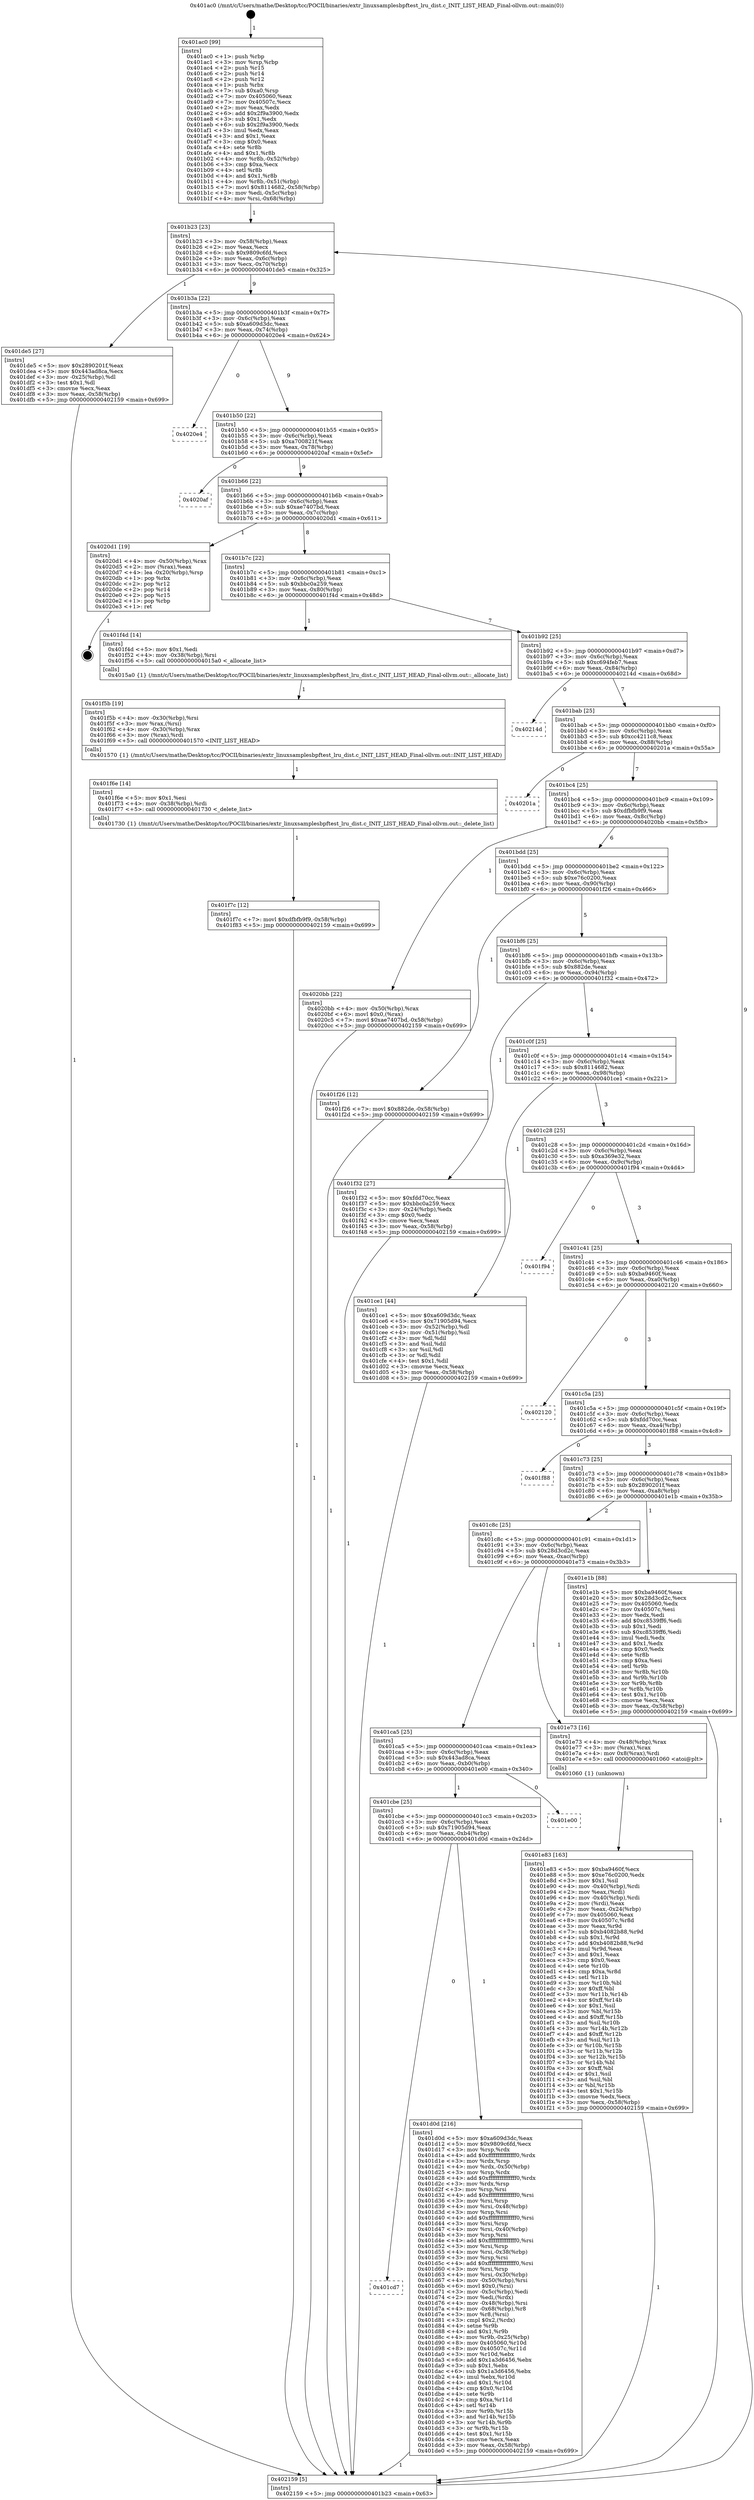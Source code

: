 digraph "0x401ac0" {
  label = "0x401ac0 (/mnt/c/Users/mathe/Desktop/tcc/POCII/binaries/extr_linuxsamplesbpftest_lru_dist.c_INIT_LIST_HEAD_Final-ollvm.out::main(0))"
  labelloc = "t"
  node[shape=record]

  Entry [label="",width=0.3,height=0.3,shape=circle,fillcolor=black,style=filled]
  "0x401b23" [label="{
     0x401b23 [23]\l
     | [instrs]\l
     &nbsp;&nbsp;0x401b23 \<+3\>: mov -0x58(%rbp),%eax\l
     &nbsp;&nbsp;0x401b26 \<+2\>: mov %eax,%ecx\l
     &nbsp;&nbsp;0x401b28 \<+6\>: sub $0x9809c6fd,%ecx\l
     &nbsp;&nbsp;0x401b2e \<+3\>: mov %eax,-0x6c(%rbp)\l
     &nbsp;&nbsp;0x401b31 \<+3\>: mov %ecx,-0x70(%rbp)\l
     &nbsp;&nbsp;0x401b34 \<+6\>: je 0000000000401de5 \<main+0x325\>\l
  }"]
  "0x401de5" [label="{
     0x401de5 [27]\l
     | [instrs]\l
     &nbsp;&nbsp;0x401de5 \<+5\>: mov $0x2890201f,%eax\l
     &nbsp;&nbsp;0x401dea \<+5\>: mov $0x443ad8ca,%ecx\l
     &nbsp;&nbsp;0x401def \<+3\>: mov -0x25(%rbp),%dl\l
     &nbsp;&nbsp;0x401df2 \<+3\>: test $0x1,%dl\l
     &nbsp;&nbsp;0x401df5 \<+3\>: cmovne %ecx,%eax\l
     &nbsp;&nbsp;0x401df8 \<+3\>: mov %eax,-0x58(%rbp)\l
     &nbsp;&nbsp;0x401dfb \<+5\>: jmp 0000000000402159 \<main+0x699\>\l
  }"]
  "0x401b3a" [label="{
     0x401b3a [22]\l
     | [instrs]\l
     &nbsp;&nbsp;0x401b3a \<+5\>: jmp 0000000000401b3f \<main+0x7f\>\l
     &nbsp;&nbsp;0x401b3f \<+3\>: mov -0x6c(%rbp),%eax\l
     &nbsp;&nbsp;0x401b42 \<+5\>: sub $0xa609d3dc,%eax\l
     &nbsp;&nbsp;0x401b47 \<+3\>: mov %eax,-0x74(%rbp)\l
     &nbsp;&nbsp;0x401b4a \<+6\>: je 00000000004020e4 \<main+0x624\>\l
  }"]
  Exit [label="",width=0.3,height=0.3,shape=circle,fillcolor=black,style=filled,peripheries=2]
  "0x4020e4" [label="{
     0x4020e4\l
  }", style=dashed]
  "0x401b50" [label="{
     0x401b50 [22]\l
     | [instrs]\l
     &nbsp;&nbsp;0x401b50 \<+5\>: jmp 0000000000401b55 \<main+0x95\>\l
     &nbsp;&nbsp;0x401b55 \<+3\>: mov -0x6c(%rbp),%eax\l
     &nbsp;&nbsp;0x401b58 \<+5\>: sub $0xa700821f,%eax\l
     &nbsp;&nbsp;0x401b5d \<+3\>: mov %eax,-0x78(%rbp)\l
     &nbsp;&nbsp;0x401b60 \<+6\>: je 00000000004020af \<main+0x5ef\>\l
  }"]
  "0x401f7c" [label="{
     0x401f7c [12]\l
     | [instrs]\l
     &nbsp;&nbsp;0x401f7c \<+7\>: movl $0xdfbfb9f9,-0x58(%rbp)\l
     &nbsp;&nbsp;0x401f83 \<+5\>: jmp 0000000000402159 \<main+0x699\>\l
  }"]
  "0x4020af" [label="{
     0x4020af\l
  }", style=dashed]
  "0x401b66" [label="{
     0x401b66 [22]\l
     | [instrs]\l
     &nbsp;&nbsp;0x401b66 \<+5\>: jmp 0000000000401b6b \<main+0xab\>\l
     &nbsp;&nbsp;0x401b6b \<+3\>: mov -0x6c(%rbp),%eax\l
     &nbsp;&nbsp;0x401b6e \<+5\>: sub $0xae7407bd,%eax\l
     &nbsp;&nbsp;0x401b73 \<+3\>: mov %eax,-0x7c(%rbp)\l
     &nbsp;&nbsp;0x401b76 \<+6\>: je 00000000004020d1 \<main+0x611\>\l
  }"]
  "0x401f6e" [label="{
     0x401f6e [14]\l
     | [instrs]\l
     &nbsp;&nbsp;0x401f6e \<+5\>: mov $0x1,%esi\l
     &nbsp;&nbsp;0x401f73 \<+4\>: mov -0x38(%rbp),%rdi\l
     &nbsp;&nbsp;0x401f77 \<+5\>: call 0000000000401730 \<_delete_list\>\l
     | [calls]\l
     &nbsp;&nbsp;0x401730 \{1\} (/mnt/c/Users/mathe/Desktop/tcc/POCII/binaries/extr_linuxsamplesbpftest_lru_dist.c_INIT_LIST_HEAD_Final-ollvm.out::_delete_list)\l
  }"]
  "0x4020d1" [label="{
     0x4020d1 [19]\l
     | [instrs]\l
     &nbsp;&nbsp;0x4020d1 \<+4\>: mov -0x50(%rbp),%rax\l
     &nbsp;&nbsp;0x4020d5 \<+2\>: mov (%rax),%eax\l
     &nbsp;&nbsp;0x4020d7 \<+4\>: lea -0x20(%rbp),%rsp\l
     &nbsp;&nbsp;0x4020db \<+1\>: pop %rbx\l
     &nbsp;&nbsp;0x4020dc \<+2\>: pop %r12\l
     &nbsp;&nbsp;0x4020de \<+2\>: pop %r14\l
     &nbsp;&nbsp;0x4020e0 \<+2\>: pop %r15\l
     &nbsp;&nbsp;0x4020e2 \<+1\>: pop %rbp\l
     &nbsp;&nbsp;0x4020e3 \<+1\>: ret\l
  }"]
  "0x401b7c" [label="{
     0x401b7c [22]\l
     | [instrs]\l
     &nbsp;&nbsp;0x401b7c \<+5\>: jmp 0000000000401b81 \<main+0xc1\>\l
     &nbsp;&nbsp;0x401b81 \<+3\>: mov -0x6c(%rbp),%eax\l
     &nbsp;&nbsp;0x401b84 \<+5\>: sub $0xbbc0a259,%eax\l
     &nbsp;&nbsp;0x401b89 \<+3\>: mov %eax,-0x80(%rbp)\l
     &nbsp;&nbsp;0x401b8c \<+6\>: je 0000000000401f4d \<main+0x48d\>\l
  }"]
  "0x401f5b" [label="{
     0x401f5b [19]\l
     | [instrs]\l
     &nbsp;&nbsp;0x401f5b \<+4\>: mov -0x30(%rbp),%rsi\l
     &nbsp;&nbsp;0x401f5f \<+3\>: mov %rax,(%rsi)\l
     &nbsp;&nbsp;0x401f62 \<+4\>: mov -0x30(%rbp),%rax\l
     &nbsp;&nbsp;0x401f66 \<+3\>: mov (%rax),%rdi\l
     &nbsp;&nbsp;0x401f69 \<+5\>: call 0000000000401570 \<INIT_LIST_HEAD\>\l
     | [calls]\l
     &nbsp;&nbsp;0x401570 \{1\} (/mnt/c/Users/mathe/Desktop/tcc/POCII/binaries/extr_linuxsamplesbpftest_lru_dist.c_INIT_LIST_HEAD_Final-ollvm.out::INIT_LIST_HEAD)\l
  }"]
  "0x401f4d" [label="{
     0x401f4d [14]\l
     | [instrs]\l
     &nbsp;&nbsp;0x401f4d \<+5\>: mov $0x1,%edi\l
     &nbsp;&nbsp;0x401f52 \<+4\>: mov -0x38(%rbp),%rsi\l
     &nbsp;&nbsp;0x401f56 \<+5\>: call 00000000004015a0 \<_allocate_list\>\l
     | [calls]\l
     &nbsp;&nbsp;0x4015a0 \{1\} (/mnt/c/Users/mathe/Desktop/tcc/POCII/binaries/extr_linuxsamplesbpftest_lru_dist.c_INIT_LIST_HEAD_Final-ollvm.out::_allocate_list)\l
  }"]
  "0x401b92" [label="{
     0x401b92 [25]\l
     | [instrs]\l
     &nbsp;&nbsp;0x401b92 \<+5\>: jmp 0000000000401b97 \<main+0xd7\>\l
     &nbsp;&nbsp;0x401b97 \<+3\>: mov -0x6c(%rbp),%eax\l
     &nbsp;&nbsp;0x401b9a \<+5\>: sub $0xc694feb7,%eax\l
     &nbsp;&nbsp;0x401b9f \<+6\>: mov %eax,-0x84(%rbp)\l
     &nbsp;&nbsp;0x401ba5 \<+6\>: je 000000000040214d \<main+0x68d\>\l
  }"]
  "0x401e83" [label="{
     0x401e83 [163]\l
     | [instrs]\l
     &nbsp;&nbsp;0x401e83 \<+5\>: mov $0xba9460f,%ecx\l
     &nbsp;&nbsp;0x401e88 \<+5\>: mov $0xe76c0200,%edx\l
     &nbsp;&nbsp;0x401e8d \<+3\>: mov $0x1,%sil\l
     &nbsp;&nbsp;0x401e90 \<+4\>: mov -0x40(%rbp),%rdi\l
     &nbsp;&nbsp;0x401e94 \<+2\>: mov %eax,(%rdi)\l
     &nbsp;&nbsp;0x401e96 \<+4\>: mov -0x40(%rbp),%rdi\l
     &nbsp;&nbsp;0x401e9a \<+2\>: mov (%rdi),%eax\l
     &nbsp;&nbsp;0x401e9c \<+3\>: mov %eax,-0x24(%rbp)\l
     &nbsp;&nbsp;0x401e9f \<+7\>: mov 0x405060,%eax\l
     &nbsp;&nbsp;0x401ea6 \<+8\>: mov 0x40507c,%r8d\l
     &nbsp;&nbsp;0x401eae \<+3\>: mov %eax,%r9d\l
     &nbsp;&nbsp;0x401eb1 \<+7\>: sub $0xb4082b88,%r9d\l
     &nbsp;&nbsp;0x401eb8 \<+4\>: sub $0x1,%r9d\l
     &nbsp;&nbsp;0x401ebc \<+7\>: add $0xb4082b88,%r9d\l
     &nbsp;&nbsp;0x401ec3 \<+4\>: imul %r9d,%eax\l
     &nbsp;&nbsp;0x401ec7 \<+3\>: and $0x1,%eax\l
     &nbsp;&nbsp;0x401eca \<+3\>: cmp $0x0,%eax\l
     &nbsp;&nbsp;0x401ecd \<+4\>: sete %r10b\l
     &nbsp;&nbsp;0x401ed1 \<+4\>: cmp $0xa,%r8d\l
     &nbsp;&nbsp;0x401ed5 \<+4\>: setl %r11b\l
     &nbsp;&nbsp;0x401ed9 \<+3\>: mov %r10b,%bl\l
     &nbsp;&nbsp;0x401edc \<+3\>: xor $0xff,%bl\l
     &nbsp;&nbsp;0x401edf \<+3\>: mov %r11b,%r14b\l
     &nbsp;&nbsp;0x401ee2 \<+4\>: xor $0xff,%r14b\l
     &nbsp;&nbsp;0x401ee6 \<+4\>: xor $0x1,%sil\l
     &nbsp;&nbsp;0x401eea \<+3\>: mov %bl,%r15b\l
     &nbsp;&nbsp;0x401eed \<+4\>: and $0xff,%r15b\l
     &nbsp;&nbsp;0x401ef1 \<+3\>: and %sil,%r10b\l
     &nbsp;&nbsp;0x401ef4 \<+3\>: mov %r14b,%r12b\l
     &nbsp;&nbsp;0x401ef7 \<+4\>: and $0xff,%r12b\l
     &nbsp;&nbsp;0x401efb \<+3\>: and %sil,%r11b\l
     &nbsp;&nbsp;0x401efe \<+3\>: or %r10b,%r15b\l
     &nbsp;&nbsp;0x401f01 \<+3\>: or %r11b,%r12b\l
     &nbsp;&nbsp;0x401f04 \<+3\>: xor %r12b,%r15b\l
     &nbsp;&nbsp;0x401f07 \<+3\>: or %r14b,%bl\l
     &nbsp;&nbsp;0x401f0a \<+3\>: xor $0xff,%bl\l
     &nbsp;&nbsp;0x401f0d \<+4\>: or $0x1,%sil\l
     &nbsp;&nbsp;0x401f11 \<+3\>: and %sil,%bl\l
     &nbsp;&nbsp;0x401f14 \<+3\>: or %bl,%r15b\l
     &nbsp;&nbsp;0x401f17 \<+4\>: test $0x1,%r15b\l
     &nbsp;&nbsp;0x401f1b \<+3\>: cmovne %edx,%ecx\l
     &nbsp;&nbsp;0x401f1e \<+3\>: mov %ecx,-0x58(%rbp)\l
     &nbsp;&nbsp;0x401f21 \<+5\>: jmp 0000000000402159 \<main+0x699\>\l
  }"]
  "0x40214d" [label="{
     0x40214d\l
  }", style=dashed]
  "0x401bab" [label="{
     0x401bab [25]\l
     | [instrs]\l
     &nbsp;&nbsp;0x401bab \<+5\>: jmp 0000000000401bb0 \<main+0xf0\>\l
     &nbsp;&nbsp;0x401bb0 \<+3\>: mov -0x6c(%rbp),%eax\l
     &nbsp;&nbsp;0x401bb3 \<+5\>: sub $0xcc4211c8,%eax\l
     &nbsp;&nbsp;0x401bb8 \<+6\>: mov %eax,-0x88(%rbp)\l
     &nbsp;&nbsp;0x401bbe \<+6\>: je 000000000040201a \<main+0x55a\>\l
  }"]
  "0x401cd7" [label="{
     0x401cd7\l
  }", style=dashed]
  "0x40201a" [label="{
     0x40201a\l
  }", style=dashed]
  "0x401bc4" [label="{
     0x401bc4 [25]\l
     | [instrs]\l
     &nbsp;&nbsp;0x401bc4 \<+5\>: jmp 0000000000401bc9 \<main+0x109\>\l
     &nbsp;&nbsp;0x401bc9 \<+3\>: mov -0x6c(%rbp),%eax\l
     &nbsp;&nbsp;0x401bcc \<+5\>: sub $0xdfbfb9f9,%eax\l
     &nbsp;&nbsp;0x401bd1 \<+6\>: mov %eax,-0x8c(%rbp)\l
     &nbsp;&nbsp;0x401bd7 \<+6\>: je 00000000004020bb \<main+0x5fb\>\l
  }"]
  "0x401d0d" [label="{
     0x401d0d [216]\l
     | [instrs]\l
     &nbsp;&nbsp;0x401d0d \<+5\>: mov $0xa609d3dc,%eax\l
     &nbsp;&nbsp;0x401d12 \<+5\>: mov $0x9809c6fd,%ecx\l
     &nbsp;&nbsp;0x401d17 \<+3\>: mov %rsp,%rdx\l
     &nbsp;&nbsp;0x401d1a \<+4\>: add $0xfffffffffffffff0,%rdx\l
     &nbsp;&nbsp;0x401d1e \<+3\>: mov %rdx,%rsp\l
     &nbsp;&nbsp;0x401d21 \<+4\>: mov %rdx,-0x50(%rbp)\l
     &nbsp;&nbsp;0x401d25 \<+3\>: mov %rsp,%rdx\l
     &nbsp;&nbsp;0x401d28 \<+4\>: add $0xfffffffffffffff0,%rdx\l
     &nbsp;&nbsp;0x401d2c \<+3\>: mov %rdx,%rsp\l
     &nbsp;&nbsp;0x401d2f \<+3\>: mov %rsp,%rsi\l
     &nbsp;&nbsp;0x401d32 \<+4\>: add $0xfffffffffffffff0,%rsi\l
     &nbsp;&nbsp;0x401d36 \<+3\>: mov %rsi,%rsp\l
     &nbsp;&nbsp;0x401d39 \<+4\>: mov %rsi,-0x48(%rbp)\l
     &nbsp;&nbsp;0x401d3d \<+3\>: mov %rsp,%rsi\l
     &nbsp;&nbsp;0x401d40 \<+4\>: add $0xfffffffffffffff0,%rsi\l
     &nbsp;&nbsp;0x401d44 \<+3\>: mov %rsi,%rsp\l
     &nbsp;&nbsp;0x401d47 \<+4\>: mov %rsi,-0x40(%rbp)\l
     &nbsp;&nbsp;0x401d4b \<+3\>: mov %rsp,%rsi\l
     &nbsp;&nbsp;0x401d4e \<+4\>: add $0xfffffffffffffff0,%rsi\l
     &nbsp;&nbsp;0x401d52 \<+3\>: mov %rsi,%rsp\l
     &nbsp;&nbsp;0x401d55 \<+4\>: mov %rsi,-0x38(%rbp)\l
     &nbsp;&nbsp;0x401d59 \<+3\>: mov %rsp,%rsi\l
     &nbsp;&nbsp;0x401d5c \<+4\>: add $0xfffffffffffffff0,%rsi\l
     &nbsp;&nbsp;0x401d60 \<+3\>: mov %rsi,%rsp\l
     &nbsp;&nbsp;0x401d63 \<+4\>: mov %rsi,-0x30(%rbp)\l
     &nbsp;&nbsp;0x401d67 \<+4\>: mov -0x50(%rbp),%rsi\l
     &nbsp;&nbsp;0x401d6b \<+6\>: movl $0x0,(%rsi)\l
     &nbsp;&nbsp;0x401d71 \<+3\>: mov -0x5c(%rbp),%edi\l
     &nbsp;&nbsp;0x401d74 \<+2\>: mov %edi,(%rdx)\l
     &nbsp;&nbsp;0x401d76 \<+4\>: mov -0x48(%rbp),%rsi\l
     &nbsp;&nbsp;0x401d7a \<+4\>: mov -0x68(%rbp),%r8\l
     &nbsp;&nbsp;0x401d7e \<+3\>: mov %r8,(%rsi)\l
     &nbsp;&nbsp;0x401d81 \<+3\>: cmpl $0x2,(%rdx)\l
     &nbsp;&nbsp;0x401d84 \<+4\>: setne %r9b\l
     &nbsp;&nbsp;0x401d88 \<+4\>: and $0x1,%r9b\l
     &nbsp;&nbsp;0x401d8c \<+4\>: mov %r9b,-0x25(%rbp)\l
     &nbsp;&nbsp;0x401d90 \<+8\>: mov 0x405060,%r10d\l
     &nbsp;&nbsp;0x401d98 \<+8\>: mov 0x40507c,%r11d\l
     &nbsp;&nbsp;0x401da0 \<+3\>: mov %r10d,%ebx\l
     &nbsp;&nbsp;0x401da3 \<+6\>: add $0x1a3d6456,%ebx\l
     &nbsp;&nbsp;0x401da9 \<+3\>: sub $0x1,%ebx\l
     &nbsp;&nbsp;0x401dac \<+6\>: sub $0x1a3d6456,%ebx\l
     &nbsp;&nbsp;0x401db2 \<+4\>: imul %ebx,%r10d\l
     &nbsp;&nbsp;0x401db6 \<+4\>: and $0x1,%r10d\l
     &nbsp;&nbsp;0x401dba \<+4\>: cmp $0x0,%r10d\l
     &nbsp;&nbsp;0x401dbe \<+4\>: sete %r9b\l
     &nbsp;&nbsp;0x401dc2 \<+4\>: cmp $0xa,%r11d\l
     &nbsp;&nbsp;0x401dc6 \<+4\>: setl %r14b\l
     &nbsp;&nbsp;0x401dca \<+3\>: mov %r9b,%r15b\l
     &nbsp;&nbsp;0x401dcd \<+3\>: and %r14b,%r15b\l
     &nbsp;&nbsp;0x401dd0 \<+3\>: xor %r14b,%r9b\l
     &nbsp;&nbsp;0x401dd3 \<+3\>: or %r9b,%r15b\l
     &nbsp;&nbsp;0x401dd6 \<+4\>: test $0x1,%r15b\l
     &nbsp;&nbsp;0x401dda \<+3\>: cmovne %ecx,%eax\l
     &nbsp;&nbsp;0x401ddd \<+3\>: mov %eax,-0x58(%rbp)\l
     &nbsp;&nbsp;0x401de0 \<+5\>: jmp 0000000000402159 \<main+0x699\>\l
  }"]
  "0x4020bb" [label="{
     0x4020bb [22]\l
     | [instrs]\l
     &nbsp;&nbsp;0x4020bb \<+4\>: mov -0x50(%rbp),%rax\l
     &nbsp;&nbsp;0x4020bf \<+6\>: movl $0x0,(%rax)\l
     &nbsp;&nbsp;0x4020c5 \<+7\>: movl $0xae7407bd,-0x58(%rbp)\l
     &nbsp;&nbsp;0x4020cc \<+5\>: jmp 0000000000402159 \<main+0x699\>\l
  }"]
  "0x401bdd" [label="{
     0x401bdd [25]\l
     | [instrs]\l
     &nbsp;&nbsp;0x401bdd \<+5\>: jmp 0000000000401be2 \<main+0x122\>\l
     &nbsp;&nbsp;0x401be2 \<+3\>: mov -0x6c(%rbp),%eax\l
     &nbsp;&nbsp;0x401be5 \<+5\>: sub $0xe76c0200,%eax\l
     &nbsp;&nbsp;0x401bea \<+6\>: mov %eax,-0x90(%rbp)\l
     &nbsp;&nbsp;0x401bf0 \<+6\>: je 0000000000401f26 \<main+0x466\>\l
  }"]
  "0x401cbe" [label="{
     0x401cbe [25]\l
     | [instrs]\l
     &nbsp;&nbsp;0x401cbe \<+5\>: jmp 0000000000401cc3 \<main+0x203\>\l
     &nbsp;&nbsp;0x401cc3 \<+3\>: mov -0x6c(%rbp),%eax\l
     &nbsp;&nbsp;0x401cc6 \<+5\>: sub $0x71905d94,%eax\l
     &nbsp;&nbsp;0x401ccb \<+6\>: mov %eax,-0xb4(%rbp)\l
     &nbsp;&nbsp;0x401cd1 \<+6\>: je 0000000000401d0d \<main+0x24d\>\l
  }"]
  "0x401f26" [label="{
     0x401f26 [12]\l
     | [instrs]\l
     &nbsp;&nbsp;0x401f26 \<+7\>: movl $0x882de,-0x58(%rbp)\l
     &nbsp;&nbsp;0x401f2d \<+5\>: jmp 0000000000402159 \<main+0x699\>\l
  }"]
  "0x401bf6" [label="{
     0x401bf6 [25]\l
     | [instrs]\l
     &nbsp;&nbsp;0x401bf6 \<+5\>: jmp 0000000000401bfb \<main+0x13b\>\l
     &nbsp;&nbsp;0x401bfb \<+3\>: mov -0x6c(%rbp),%eax\l
     &nbsp;&nbsp;0x401bfe \<+5\>: sub $0x882de,%eax\l
     &nbsp;&nbsp;0x401c03 \<+6\>: mov %eax,-0x94(%rbp)\l
     &nbsp;&nbsp;0x401c09 \<+6\>: je 0000000000401f32 \<main+0x472\>\l
  }"]
  "0x401e00" [label="{
     0x401e00\l
  }", style=dashed]
  "0x401f32" [label="{
     0x401f32 [27]\l
     | [instrs]\l
     &nbsp;&nbsp;0x401f32 \<+5\>: mov $0xfdd70cc,%eax\l
     &nbsp;&nbsp;0x401f37 \<+5\>: mov $0xbbc0a259,%ecx\l
     &nbsp;&nbsp;0x401f3c \<+3\>: mov -0x24(%rbp),%edx\l
     &nbsp;&nbsp;0x401f3f \<+3\>: cmp $0x0,%edx\l
     &nbsp;&nbsp;0x401f42 \<+3\>: cmove %ecx,%eax\l
     &nbsp;&nbsp;0x401f45 \<+3\>: mov %eax,-0x58(%rbp)\l
     &nbsp;&nbsp;0x401f48 \<+5\>: jmp 0000000000402159 \<main+0x699\>\l
  }"]
  "0x401c0f" [label="{
     0x401c0f [25]\l
     | [instrs]\l
     &nbsp;&nbsp;0x401c0f \<+5\>: jmp 0000000000401c14 \<main+0x154\>\l
     &nbsp;&nbsp;0x401c14 \<+3\>: mov -0x6c(%rbp),%eax\l
     &nbsp;&nbsp;0x401c17 \<+5\>: sub $0x8114682,%eax\l
     &nbsp;&nbsp;0x401c1c \<+6\>: mov %eax,-0x98(%rbp)\l
     &nbsp;&nbsp;0x401c22 \<+6\>: je 0000000000401ce1 \<main+0x221\>\l
  }"]
  "0x401ca5" [label="{
     0x401ca5 [25]\l
     | [instrs]\l
     &nbsp;&nbsp;0x401ca5 \<+5\>: jmp 0000000000401caa \<main+0x1ea\>\l
     &nbsp;&nbsp;0x401caa \<+3\>: mov -0x6c(%rbp),%eax\l
     &nbsp;&nbsp;0x401cad \<+5\>: sub $0x443ad8ca,%eax\l
     &nbsp;&nbsp;0x401cb2 \<+6\>: mov %eax,-0xb0(%rbp)\l
     &nbsp;&nbsp;0x401cb8 \<+6\>: je 0000000000401e00 \<main+0x340\>\l
  }"]
  "0x401ce1" [label="{
     0x401ce1 [44]\l
     | [instrs]\l
     &nbsp;&nbsp;0x401ce1 \<+5\>: mov $0xa609d3dc,%eax\l
     &nbsp;&nbsp;0x401ce6 \<+5\>: mov $0x71905d94,%ecx\l
     &nbsp;&nbsp;0x401ceb \<+3\>: mov -0x52(%rbp),%dl\l
     &nbsp;&nbsp;0x401cee \<+4\>: mov -0x51(%rbp),%sil\l
     &nbsp;&nbsp;0x401cf2 \<+3\>: mov %dl,%dil\l
     &nbsp;&nbsp;0x401cf5 \<+3\>: and %sil,%dil\l
     &nbsp;&nbsp;0x401cf8 \<+3\>: xor %sil,%dl\l
     &nbsp;&nbsp;0x401cfb \<+3\>: or %dl,%dil\l
     &nbsp;&nbsp;0x401cfe \<+4\>: test $0x1,%dil\l
     &nbsp;&nbsp;0x401d02 \<+3\>: cmovne %ecx,%eax\l
     &nbsp;&nbsp;0x401d05 \<+3\>: mov %eax,-0x58(%rbp)\l
     &nbsp;&nbsp;0x401d08 \<+5\>: jmp 0000000000402159 \<main+0x699\>\l
  }"]
  "0x401c28" [label="{
     0x401c28 [25]\l
     | [instrs]\l
     &nbsp;&nbsp;0x401c28 \<+5\>: jmp 0000000000401c2d \<main+0x16d\>\l
     &nbsp;&nbsp;0x401c2d \<+3\>: mov -0x6c(%rbp),%eax\l
     &nbsp;&nbsp;0x401c30 \<+5\>: sub $0xa369e32,%eax\l
     &nbsp;&nbsp;0x401c35 \<+6\>: mov %eax,-0x9c(%rbp)\l
     &nbsp;&nbsp;0x401c3b \<+6\>: je 0000000000401f94 \<main+0x4d4\>\l
  }"]
  "0x402159" [label="{
     0x402159 [5]\l
     | [instrs]\l
     &nbsp;&nbsp;0x402159 \<+5\>: jmp 0000000000401b23 \<main+0x63\>\l
  }"]
  "0x401ac0" [label="{
     0x401ac0 [99]\l
     | [instrs]\l
     &nbsp;&nbsp;0x401ac0 \<+1\>: push %rbp\l
     &nbsp;&nbsp;0x401ac1 \<+3\>: mov %rsp,%rbp\l
     &nbsp;&nbsp;0x401ac4 \<+2\>: push %r15\l
     &nbsp;&nbsp;0x401ac6 \<+2\>: push %r14\l
     &nbsp;&nbsp;0x401ac8 \<+2\>: push %r12\l
     &nbsp;&nbsp;0x401aca \<+1\>: push %rbx\l
     &nbsp;&nbsp;0x401acb \<+7\>: sub $0xa0,%rsp\l
     &nbsp;&nbsp;0x401ad2 \<+7\>: mov 0x405060,%eax\l
     &nbsp;&nbsp;0x401ad9 \<+7\>: mov 0x40507c,%ecx\l
     &nbsp;&nbsp;0x401ae0 \<+2\>: mov %eax,%edx\l
     &nbsp;&nbsp;0x401ae2 \<+6\>: add $0x2f9a3900,%edx\l
     &nbsp;&nbsp;0x401ae8 \<+3\>: sub $0x1,%edx\l
     &nbsp;&nbsp;0x401aeb \<+6\>: sub $0x2f9a3900,%edx\l
     &nbsp;&nbsp;0x401af1 \<+3\>: imul %edx,%eax\l
     &nbsp;&nbsp;0x401af4 \<+3\>: and $0x1,%eax\l
     &nbsp;&nbsp;0x401af7 \<+3\>: cmp $0x0,%eax\l
     &nbsp;&nbsp;0x401afa \<+4\>: sete %r8b\l
     &nbsp;&nbsp;0x401afe \<+4\>: and $0x1,%r8b\l
     &nbsp;&nbsp;0x401b02 \<+4\>: mov %r8b,-0x52(%rbp)\l
     &nbsp;&nbsp;0x401b06 \<+3\>: cmp $0xa,%ecx\l
     &nbsp;&nbsp;0x401b09 \<+4\>: setl %r8b\l
     &nbsp;&nbsp;0x401b0d \<+4\>: and $0x1,%r8b\l
     &nbsp;&nbsp;0x401b11 \<+4\>: mov %r8b,-0x51(%rbp)\l
     &nbsp;&nbsp;0x401b15 \<+7\>: movl $0x8114682,-0x58(%rbp)\l
     &nbsp;&nbsp;0x401b1c \<+3\>: mov %edi,-0x5c(%rbp)\l
     &nbsp;&nbsp;0x401b1f \<+4\>: mov %rsi,-0x68(%rbp)\l
  }"]
  "0x401e73" [label="{
     0x401e73 [16]\l
     | [instrs]\l
     &nbsp;&nbsp;0x401e73 \<+4\>: mov -0x48(%rbp),%rax\l
     &nbsp;&nbsp;0x401e77 \<+3\>: mov (%rax),%rax\l
     &nbsp;&nbsp;0x401e7a \<+4\>: mov 0x8(%rax),%rdi\l
     &nbsp;&nbsp;0x401e7e \<+5\>: call 0000000000401060 \<atoi@plt\>\l
     | [calls]\l
     &nbsp;&nbsp;0x401060 \{1\} (unknown)\l
  }"]
  "0x401f94" [label="{
     0x401f94\l
  }", style=dashed]
  "0x401c41" [label="{
     0x401c41 [25]\l
     | [instrs]\l
     &nbsp;&nbsp;0x401c41 \<+5\>: jmp 0000000000401c46 \<main+0x186\>\l
     &nbsp;&nbsp;0x401c46 \<+3\>: mov -0x6c(%rbp),%eax\l
     &nbsp;&nbsp;0x401c49 \<+5\>: sub $0xba9460f,%eax\l
     &nbsp;&nbsp;0x401c4e \<+6\>: mov %eax,-0xa0(%rbp)\l
     &nbsp;&nbsp;0x401c54 \<+6\>: je 0000000000402120 \<main+0x660\>\l
  }"]
  "0x401c8c" [label="{
     0x401c8c [25]\l
     | [instrs]\l
     &nbsp;&nbsp;0x401c8c \<+5\>: jmp 0000000000401c91 \<main+0x1d1\>\l
     &nbsp;&nbsp;0x401c91 \<+3\>: mov -0x6c(%rbp),%eax\l
     &nbsp;&nbsp;0x401c94 \<+5\>: sub $0x28d3cd2c,%eax\l
     &nbsp;&nbsp;0x401c99 \<+6\>: mov %eax,-0xac(%rbp)\l
     &nbsp;&nbsp;0x401c9f \<+6\>: je 0000000000401e73 \<main+0x3b3\>\l
  }"]
  "0x402120" [label="{
     0x402120\l
  }", style=dashed]
  "0x401c5a" [label="{
     0x401c5a [25]\l
     | [instrs]\l
     &nbsp;&nbsp;0x401c5a \<+5\>: jmp 0000000000401c5f \<main+0x19f\>\l
     &nbsp;&nbsp;0x401c5f \<+3\>: mov -0x6c(%rbp),%eax\l
     &nbsp;&nbsp;0x401c62 \<+5\>: sub $0xfdd70cc,%eax\l
     &nbsp;&nbsp;0x401c67 \<+6\>: mov %eax,-0xa4(%rbp)\l
     &nbsp;&nbsp;0x401c6d \<+6\>: je 0000000000401f88 \<main+0x4c8\>\l
  }"]
  "0x401e1b" [label="{
     0x401e1b [88]\l
     | [instrs]\l
     &nbsp;&nbsp;0x401e1b \<+5\>: mov $0xba9460f,%eax\l
     &nbsp;&nbsp;0x401e20 \<+5\>: mov $0x28d3cd2c,%ecx\l
     &nbsp;&nbsp;0x401e25 \<+7\>: mov 0x405060,%edx\l
     &nbsp;&nbsp;0x401e2c \<+7\>: mov 0x40507c,%esi\l
     &nbsp;&nbsp;0x401e33 \<+2\>: mov %edx,%edi\l
     &nbsp;&nbsp;0x401e35 \<+6\>: add $0xc8539ff6,%edi\l
     &nbsp;&nbsp;0x401e3b \<+3\>: sub $0x1,%edi\l
     &nbsp;&nbsp;0x401e3e \<+6\>: sub $0xc8539ff6,%edi\l
     &nbsp;&nbsp;0x401e44 \<+3\>: imul %edi,%edx\l
     &nbsp;&nbsp;0x401e47 \<+3\>: and $0x1,%edx\l
     &nbsp;&nbsp;0x401e4a \<+3\>: cmp $0x0,%edx\l
     &nbsp;&nbsp;0x401e4d \<+4\>: sete %r8b\l
     &nbsp;&nbsp;0x401e51 \<+3\>: cmp $0xa,%esi\l
     &nbsp;&nbsp;0x401e54 \<+4\>: setl %r9b\l
     &nbsp;&nbsp;0x401e58 \<+3\>: mov %r8b,%r10b\l
     &nbsp;&nbsp;0x401e5b \<+3\>: and %r9b,%r10b\l
     &nbsp;&nbsp;0x401e5e \<+3\>: xor %r9b,%r8b\l
     &nbsp;&nbsp;0x401e61 \<+3\>: or %r8b,%r10b\l
     &nbsp;&nbsp;0x401e64 \<+4\>: test $0x1,%r10b\l
     &nbsp;&nbsp;0x401e68 \<+3\>: cmovne %ecx,%eax\l
     &nbsp;&nbsp;0x401e6b \<+3\>: mov %eax,-0x58(%rbp)\l
     &nbsp;&nbsp;0x401e6e \<+5\>: jmp 0000000000402159 \<main+0x699\>\l
  }"]
  "0x401f88" [label="{
     0x401f88\l
  }", style=dashed]
  "0x401c73" [label="{
     0x401c73 [25]\l
     | [instrs]\l
     &nbsp;&nbsp;0x401c73 \<+5\>: jmp 0000000000401c78 \<main+0x1b8\>\l
     &nbsp;&nbsp;0x401c78 \<+3\>: mov -0x6c(%rbp),%eax\l
     &nbsp;&nbsp;0x401c7b \<+5\>: sub $0x2890201f,%eax\l
     &nbsp;&nbsp;0x401c80 \<+6\>: mov %eax,-0xa8(%rbp)\l
     &nbsp;&nbsp;0x401c86 \<+6\>: je 0000000000401e1b \<main+0x35b\>\l
  }"]
  Entry -> "0x401ac0" [label=" 1"]
  "0x401b23" -> "0x401de5" [label=" 1"]
  "0x401b23" -> "0x401b3a" [label=" 9"]
  "0x4020d1" -> Exit [label=" 1"]
  "0x401b3a" -> "0x4020e4" [label=" 0"]
  "0x401b3a" -> "0x401b50" [label=" 9"]
  "0x4020bb" -> "0x402159" [label=" 1"]
  "0x401b50" -> "0x4020af" [label=" 0"]
  "0x401b50" -> "0x401b66" [label=" 9"]
  "0x401f7c" -> "0x402159" [label=" 1"]
  "0x401b66" -> "0x4020d1" [label=" 1"]
  "0x401b66" -> "0x401b7c" [label=" 8"]
  "0x401f6e" -> "0x401f7c" [label=" 1"]
  "0x401b7c" -> "0x401f4d" [label=" 1"]
  "0x401b7c" -> "0x401b92" [label=" 7"]
  "0x401f5b" -> "0x401f6e" [label=" 1"]
  "0x401b92" -> "0x40214d" [label=" 0"]
  "0x401b92" -> "0x401bab" [label=" 7"]
  "0x401f4d" -> "0x401f5b" [label=" 1"]
  "0x401bab" -> "0x40201a" [label=" 0"]
  "0x401bab" -> "0x401bc4" [label=" 7"]
  "0x401f32" -> "0x402159" [label=" 1"]
  "0x401bc4" -> "0x4020bb" [label=" 1"]
  "0x401bc4" -> "0x401bdd" [label=" 6"]
  "0x401f26" -> "0x402159" [label=" 1"]
  "0x401bdd" -> "0x401f26" [label=" 1"]
  "0x401bdd" -> "0x401bf6" [label=" 5"]
  "0x401e73" -> "0x401e83" [label=" 1"]
  "0x401bf6" -> "0x401f32" [label=" 1"]
  "0x401bf6" -> "0x401c0f" [label=" 4"]
  "0x401e1b" -> "0x402159" [label=" 1"]
  "0x401c0f" -> "0x401ce1" [label=" 1"]
  "0x401c0f" -> "0x401c28" [label=" 3"]
  "0x401ce1" -> "0x402159" [label=" 1"]
  "0x401ac0" -> "0x401b23" [label=" 1"]
  "0x402159" -> "0x401b23" [label=" 9"]
  "0x401d0d" -> "0x402159" [label=" 1"]
  "0x401c28" -> "0x401f94" [label=" 0"]
  "0x401c28" -> "0x401c41" [label=" 3"]
  "0x401cbe" -> "0x401cd7" [label=" 0"]
  "0x401c41" -> "0x402120" [label=" 0"]
  "0x401c41" -> "0x401c5a" [label=" 3"]
  "0x401e83" -> "0x402159" [label=" 1"]
  "0x401c5a" -> "0x401f88" [label=" 0"]
  "0x401c5a" -> "0x401c73" [label=" 3"]
  "0x401ca5" -> "0x401cbe" [label=" 1"]
  "0x401c73" -> "0x401e1b" [label=" 1"]
  "0x401c73" -> "0x401c8c" [label=" 2"]
  "0x401cbe" -> "0x401d0d" [label=" 1"]
  "0x401c8c" -> "0x401e73" [label=" 1"]
  "0x401c8c" -> "0x401ca5" [label=" 1"]
  "0x401de5" -> "0x402159" [label=" 1"]
  "0x401ca5" -> "0x401e00" [label=" 0"]
}
